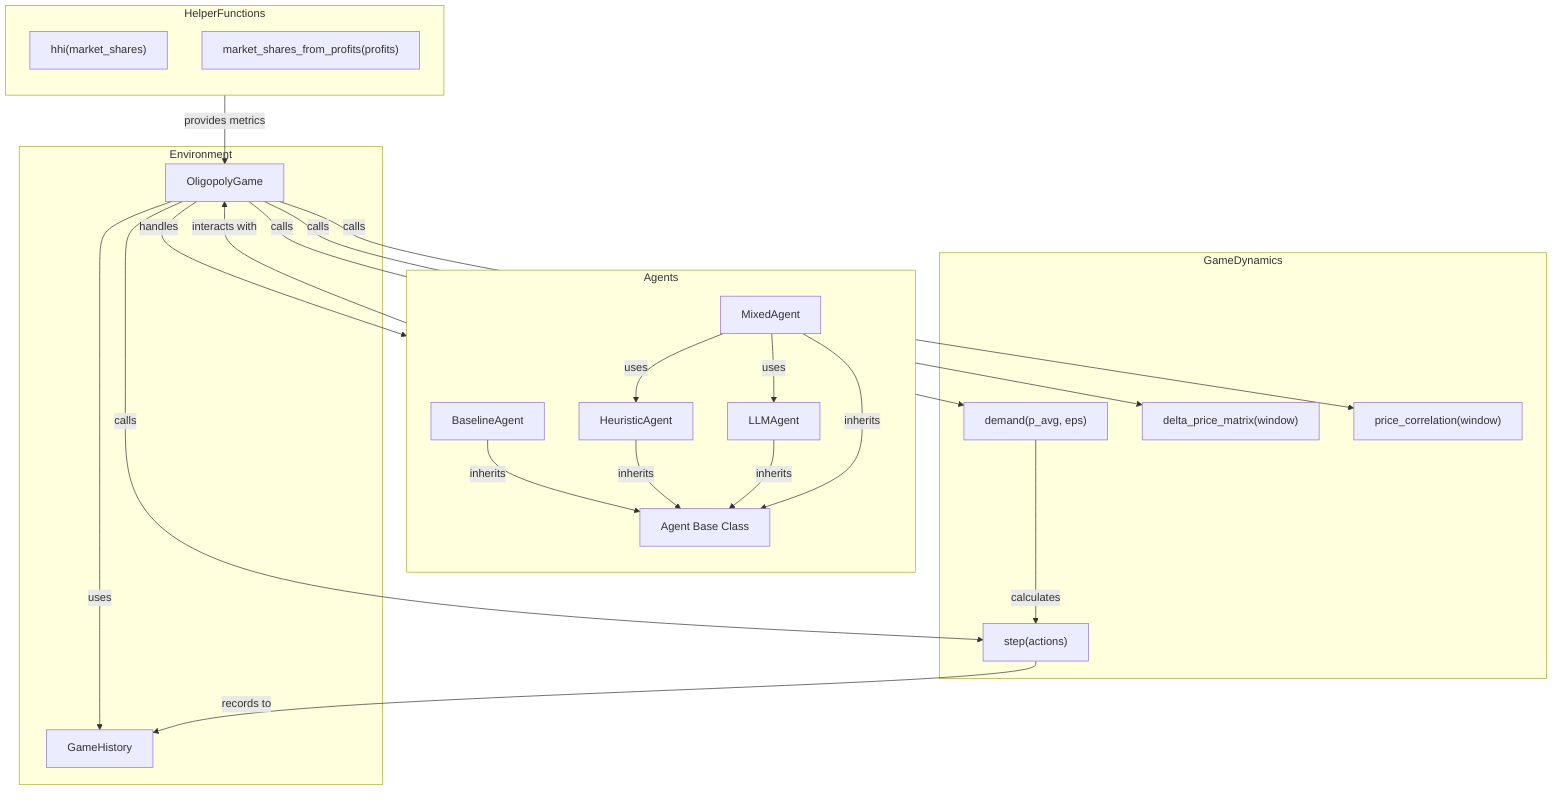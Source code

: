 flowchart TD
    subgraph Environment
        direction TB
        OligopolyGame["OligopolyGame"]
        GameHistory["GameHistory"]

        OligopolyGame -->|uses| GameHistory
    end

    subgraph Agents
        direction TB
        AgentBase["Agent Base Class"]
        BaselineAgent["BaselineAgent"]
        HeuristicAgent["HeuristicAgent"]
        LLMAgent["LLMAgent"]
        MixedAgent["MixedAgent"]

        BaselineAgent -->|inherits| AgentBase
        HeuristicAgent -->|inherits| AgentBase
        LLMAgent -->|inherits| AgentBase
        MixedAgent -->|inherits| AgentBase

        MixedAgent -->|uses| HeuristicAgent
        MixedAgent -->|uses| LLMAgent
    end

    subgraph GameDynamics
        direction TB
        Demand["demand(p_avg, eps)"]
        Step["step(actions)"]
        DeltaPriceMatrix["delta_price_matrix(window)"]
        PriceCorrelation["price_correlation(window)"]

        OligopolyGame -->|calls| Demand
        OligopolyGame -->|calls| Step
        OligopolyGame -->|calls| DeltaPriceMatrix
        OligopolyGame -->|calls| PriceCorrelation
    end

    subgraph HelperFunctions
        direction TB
        HHI["hhi(market_shares)"]
        MarketSharesFromProfits["market_shares_from_profits(profits)"]
    end

    OligopolyGame -->|handles| Agents
    Agents -->|interacts with| OligopolyGame

    Demand -->|calculates| Step
    Step -->|records to| GameHistory

    HelperFunctions -->|provides metrics| OligopolyGame